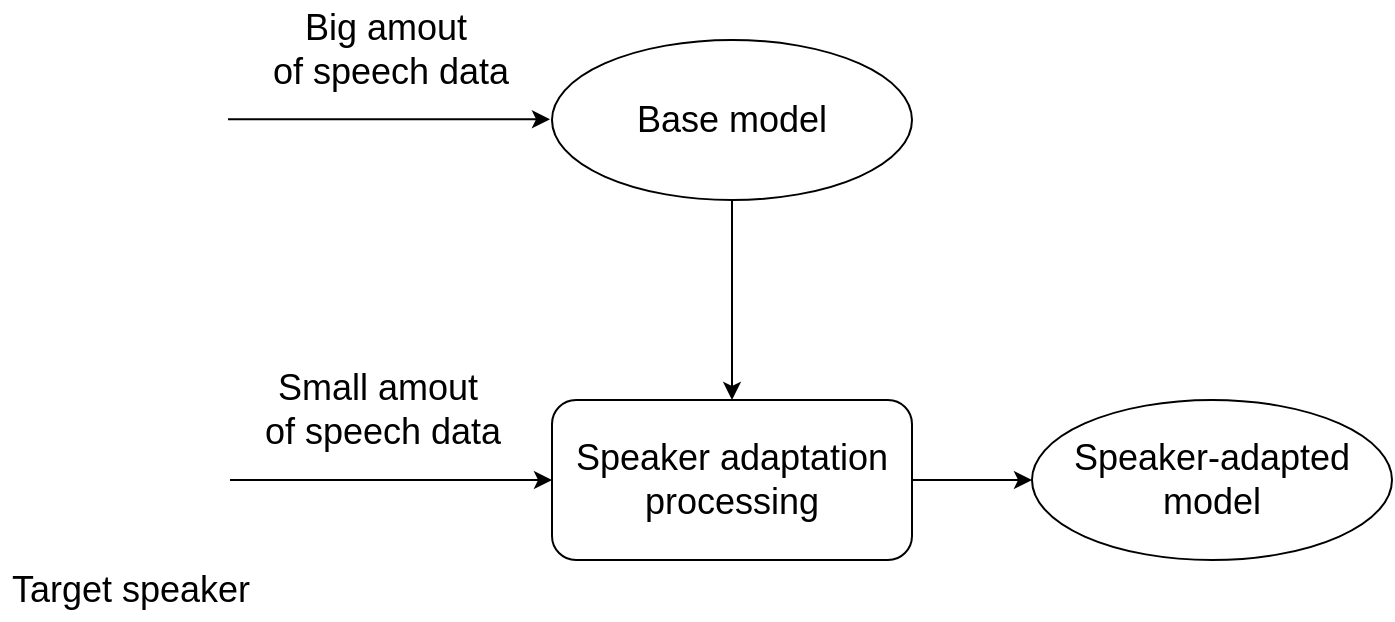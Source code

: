 <mxfile version="13.3.8" type="device"><diagram id="_R5vBX4u9enpX_KqPSTr" name="Page-1"><mxGraphModel dx="981" dy="529" grid="1" gridSize="10" guides="1" tooltips="1" connect="1" arrows="1" fold="1" page="0" pageScale="1" pageWidth="827" pageHeight="1169" math="0" shadow="0"><root><mxCell id="0"/><mxCell id="1" parent="0"/><mxCell id="R6wgnIJONedQhV6U8Wrb-4" style="edgeStyle=orthogonalEdgeStyle;rounded=0;orthogonalLoop=1;jettySize=auto;html=1;entryX=0;entryY=0.5;entryDx=0;entryDy=0;fontSize=18;" edge="1" parent="1" target="R6wgnIJONedQhV6U8Wrb-3"><mxGeometry relative="1" as="geometry"><mxPoint x="119" y="360" as="sourcePoint"/><Array as="points"><mxPoint x="119" y="360"/></Array></mxGeometry></mxCell><mxCell id="R6wgnIJONedQhV6U8Wrb-2" value="Target speaker" style="text;html=1;align=center;verticalAlign=middle;resizable=0;points=[];autosize=1;fontSize=18;" vertex="1" parent="1"><mxGeometry x="4" y="400" width="130" height="30" as="geometry"/></mxCell><mxCell id="R6wgnIJONedQhV6U8Wrb-14" style="edgeStyle=orthogonalEdgeStyle;rounded=0;orthogonalLoop=1;jettySize=auto;html=1;entryX=0;entryY=0.5;entryDx=0;entryDy=0;fontSize=18;" edge="1" parent="1" source="R6wgnIJONedQhV6U8Wrb-3" target="R6wgnIJONedQhV6U8Wrb-13"><mxGeometry relative="1" as="geometry"/></mxCell><mxCell id="R6wgnIJONedQhV6U8Wrb-3" value="Speaker adaptation processing" style="rounded=1;whiteSpace=wrap;html=1;fontSize=18;" vertex="1" parent="1"><mxGeometry x="280" y="320" width="180" height="80" as="geometry"/></mxCell><mxCell id="R6wgnIJONedQhV6U8Wrb-16" style="edgeStyle=orthogonalEdgeStyle;rounded=0;orthogonalLoop=1;jettySize=auto;html=1;entryX=0.5;entryY=0;entryDx=0;entryDy=0;fontSize=18;" edge="1" parent="1" source="R6wgnIJONedQhV6U8Wrb-5" target="R6wgnIJONedQhV6U8Wrb-3"><mxGeometry relative="1" as="geometry"/></mxCell><mxCell id="R6wgnIJONedQhV6U8Wrb-5" value="Base model" style="ellipse;whiteSpace=wrap;html=1;fontSize=18;" vertex="1" parent="1"><mxGeometry x="280" y="140" width="180" height="80" as="geometry"/></mxCell><mxCell id="R6wgnIJONedQhV6U8Wrb-8" value="" style="shape=image;html=1;verticalAlign=top;verticalLabelPosition=bottom;labelBackgroundColor=#ffffff;imageAspect=0;aspect=fixed;image=https://cdn2.iconfinder.com/data/icons/instagram-ui/48/jee-74-128.png;fontSize=18;" vertex="1" parent="1"><mxGeometry x="20" y="306" width="98" height="98" as="geometry"/></mxCell><mxCell id="R6wgnIJONedQhV6U8Wrb-11" value="Small amout&amp;nbsp;&lt;br&gt;of speech data" style="text;html=1;align=center;verticalAlign=middle;resizable=0;points=[];autosize=1;fontSize=18;" vertex="1" parent="1"><mxGeometry x="130" y="300" width="130" height="50" as="geometry"/></mxCell><mxCell id="R6wgnIJONedQhV6U8Wrb-13" value="Speaker-adapted&lt;br&gt;model" style="ellipse;whiteSpace=wrap;html=1;fontSize=18;" vertex="1" parent="1"><mxGeometry x="520" y="320" width="180" height="80" as="geometry"/></mxCell><mxCell id="R6wgnIJONedQhV6U8Wrb-21" value="" style="group" vertex="1" connectable="0" parent="1"><mxGeometry x="10" y="120" width="118" height="108" as="geometry"/></mxCell><mxCell id="R6wgnIJONedQhV6U8Wrb-17" value="" style="shape=image;html=1;verticalAlign=top;verticalLabelPosition=bottom;labelBackgroundColor=#ffffff;imageAspect=0;aspect=fixed;image=https://cdn2.iconfinder.com/data/icons/instagram-ui/48/jee-74-128.png;fontSize=18;" vertex="1" parent="R6wgnIJONedQhV6U8Wrb-21"><mxGeometry y="40" width="68" height="68" as="geometry"/></mxCell><mxCell id="R6wgnIJONedQhV6U8Wrb-19" value="" style="shape=image;html=1;verticalAlign=top;verticalLabelPosition=bottom;labelBackgroundColor=#ffffff;imageAspect=0;aspect=fixed;image=https://cdn2.iconfinder.com/data/icons/instagram-ui/48/jee-74-128.png;fontSize=18;" vertex="1" parent="R6wgnIJONedQhV6U8Wrb-21"><mxGeometry x="50" y="40" width="68" height="68" as="geometry"/></mxCell><mxCell id="R6wgnIJONedQhV6U8Wrb-20" value="" style="shape=image;html=1;verticalAlign=top;verticalLabelPosition=bottom;labelBackgroundColor=#ffffff;imageAspect=0;aspect=fixed;image=https://cdn2.iconfinder.com/data/icons/instagram-ui/48/jee-74-128.png;fontSize=18;" vertex="1" parent="R6wgnIJONedQhV6U8Wrb-21"><mxGeometry x="24" width="68" height="68" as="geometry"/></mxCell><mxCell id="R6wgnIJONedQhV6U8Wrb-23" style="edgeStyle=orthogonalEdgeStyle;rounded=0;orthogonalLoop=1;jettySize=auto;html=1;entryX=0;entryY=0.5;entryDx=0;entryDy=0;fontSize=18;" edge="1" parent="1"><mxGeometry relative="1" as="geometry"><mxPoint x="118" y="179.66" as="sourcePoint"/><mxPoint x="279" y="179.66" as="targetPoint"/><Array as="points"><mxPoint x="118" y="179.66"/></Array></mxGeometry></mxCell><mxCell id="R6wgnIJONedQhV6U8Wrb-24" value="Big amout&amp;nbsp;&lt;br&gt;of speech data" style="text;html=1;align=center;verticalAlign=middle;resizable=0;points=[];autosize=1;fontSize=18;" vertex="1" parent="1"><mxGeometry x="134" y="120" width="130" height="50" as="geometry"/></mxCell></root></mxGraphModel></diagram></mxfile>